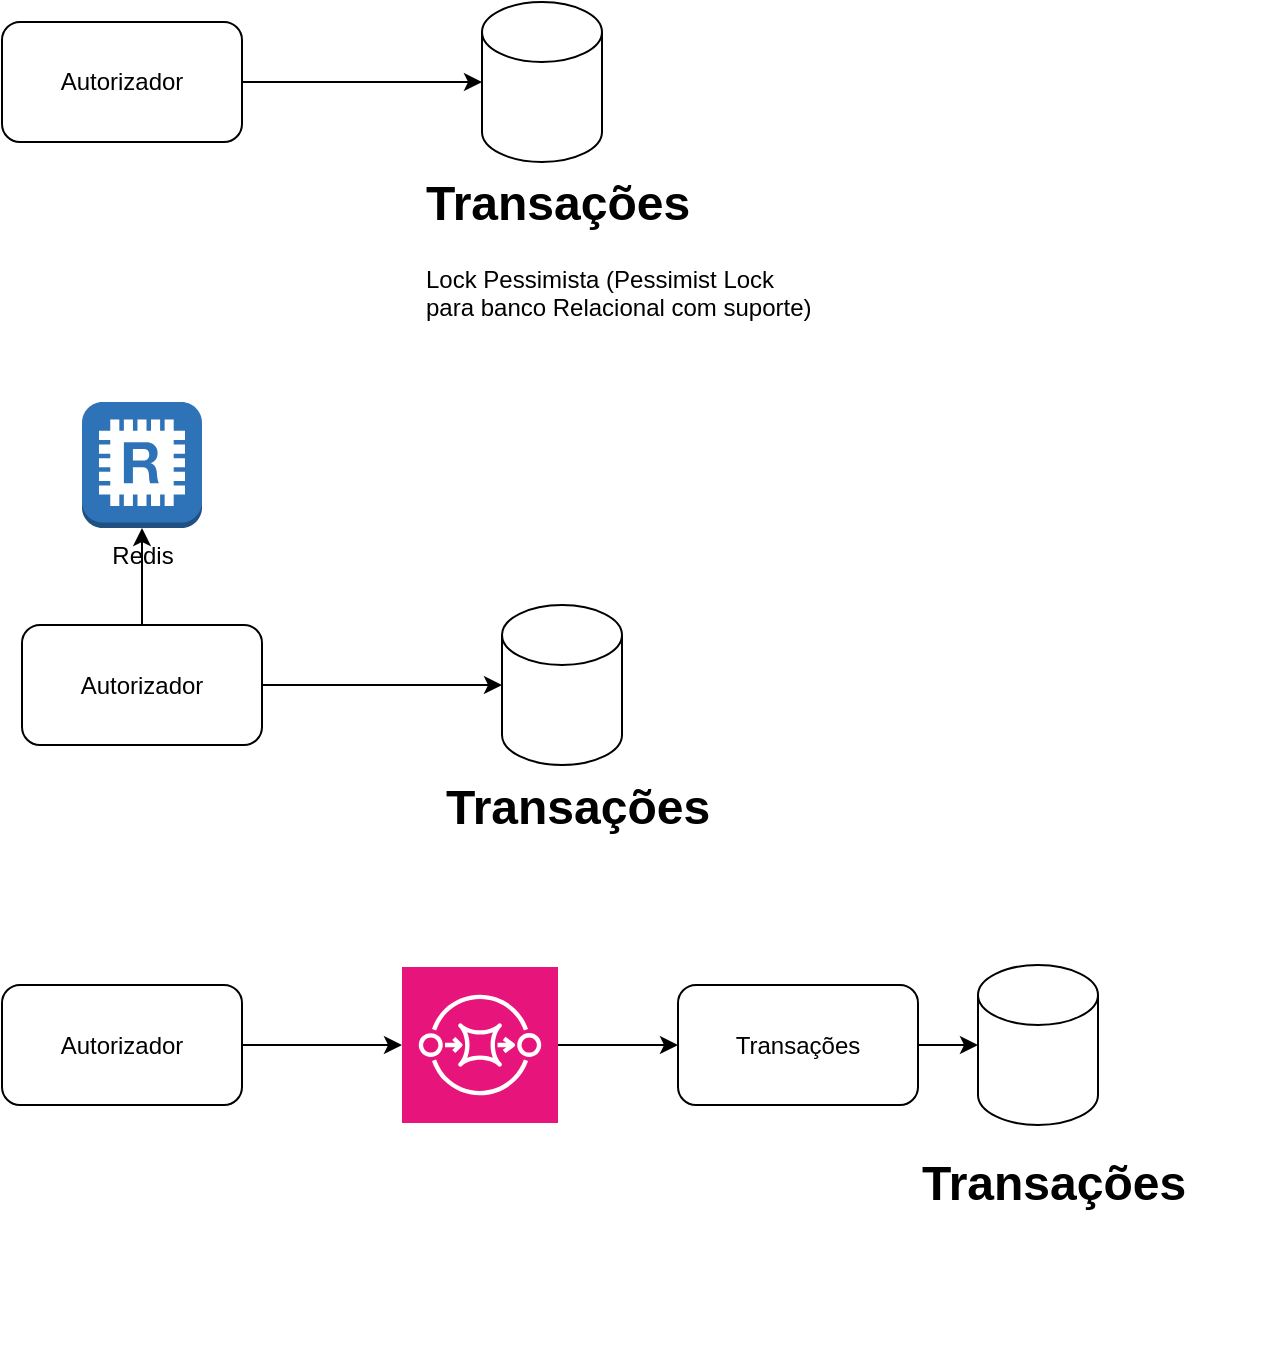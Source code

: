 <mxfile version="24.7.5">
  <diagram name="Page-1" id="oMJKX07nI15w1AO_GSw-">
    <mxGraphModel dx="1098" dy="868" grid="1" gridSize="10" guides="1" tooltips="1" connect="1" arrows="1" fold="1" page="1" pageScale="1" pageWidth="850" pageHeight="1100" math="0" shadow="0">
      <root>
        <mxCell id="0" />
        <mxCell id="1" parent="0" />
        <mxCell id="cdK_0l6hOHfmkz_TeMS9-8" value="" style="edgeStyle=orthogonalEdgeStyle;rounded=0;orthogonalLoop=1;jettySize=auto;html=1;" edge="1" parent="1" source="cdK_0l6hOHfmkz_TeMS9-12" target="cdK_0l6hOHfmkz_TeMS9-7">
          <mxGeometry relative="1" as="geometry" />
        </mxCell>
        <mxCell id="cdK_0l6hOHfmkz_TeMS9-5" value="&lt;font color=&quot;#ffffff&quot;&gt;SQS FIFO para evitar duplicação&lt;/font&gt;" style="sketch=0;points=[[0,0,0],[0.25,0,0],[0.5,0,0],[0.75,0,0],[1,0,0],[0,1,0],[0.25,1,0],[0.5,1,0],[0.75,1,0],[1,1,0],[0,0.25,0],[0,0.5,0],[0,0.75,0],[1,0.25,0],[1,0.5,0],[1,0.75,0]];outlineConnect=0;fontColor=#232F3E;fillColor=#E7157B;strokeColor=#ffffff;dashed=0;verticalLabelPosition=bottom;verticalAlign=top;align=center;html=1;fontSize=12;fontStyle=0;aspect=fixed;shape=mxgraph.aws4.resourceIcon;resIcon=mxgraph.aws4.sqs;" vertex="1" parent="1">
          <mxGeometry x="290" y="542.5" width="78" height="78" as="geometry" />
        </mxCell>
        <mxCell id="cdK_0l6hOHfmkz_TeMS9-9" value="" style="edgeStyle=orthogonalEdgeStyle;rounded=0;orthogonalLoop=1;jettySize=auto;html=1;" edge="1" parent="1" source="cdK_0l6hOHfmkz_TeMS9-2" target="cdK_0l6hOHfmkz_TeMS9-5">
          <mxGeometry relative="1" as="geometry" />
        </mxCell>
        <mxCell id="cdK_0l6hOHfmkz_TeMS9-2" value="Autorizador" style="rounded=1;whiteSpace=wrap;html=1;" vertex="1" parent="1">
          <mxGeometry x="90" y="551.5" width="120" height="60" as="geometry" />
        </mxCell>
        <mxCell id="cdK_0l6hOHfmkz_TeMS9-7" value="" style="shape=cylinder3;whiteSpace=wrap;html=1;boundedLbl=1;backgroundOutline=1;size=15;" vertex="1" parent="1">
          <mxGeometry x="578" y="541.5" width="60" height="80" as="geometry" />
        </mxCell>
        <mxCell id="cdK_0l6hOHfmkz_TeMS9-13" value="" style="edgeStyle=orthogonalEdgeStyle;rounded=0;orthogonalLoop=1;jettySize=auto;html=1;" edge="1" parent="1" source="cdK_0l6hOHfmkz_TeMS9-5" target="cdK_0l6hOHfmkz_TeMS9-12">
          <mxGeometry relative="1" as="geometry">
            <mxPoint x="368" y="581.5" as="sourcePoint" />
            <mxPoint x="578" y="581.5" as="targetPoint" />
          </mxGeometry>
        </mxCell>
        <mxCell id="cdK_0l6hOHfmkz_TeMS9-12" value="Transações" style="rounded=1;whiteSpace=wrap;html=1;" vertex="1" parent="1">
          <mxGeometry x="428" y="551.5" width="120" height="60" as="geometry" />
        </mxCell>
        <mxCell id="cdK_0l6hOHfmkz_TeMS9-14" value="&lt;h1 style=&quot;margin-top: 0px;&quot;&gt;&lt;span style=&quot;background-color: initial;&quot;&gt;Transações&lt;/span&gt;&lt;br&gt;&lt;/h1&gt;&lt;div&gt;&lt;span style=&quot;background-color: initial; font-size: 12px; font-weight: normal;&quot;&gt;&lt;br&gt;&lt;/span&gt;&lt;/div&gt;" style="text;html=1;whiteSpace=wrap;overflow=hidden;rounded=0;" vertex="1" parent="1">
          <mxGeometry x="548" y="630" width="180" height="100" as="geometry" />
        </mxCell>
        <mxCell id="cdK_0l6hOHfmkz_TeMS9-17" value="" style="edgeStyle=orthogonalEdgeStyle;rounded=0;orthogonalLoop=1;jettySize=auto;html=1;" edge="1" parent="1" source="cdK_0l6hOHfmkz_TeMS9-18" target="cdK_0l6hOHfmkz_TeMS9-23">
          <mxGeometry relative="1" as="geometry">
            <mxPoint x="290" y="361.5" as="targetPoint" />
          </mxGeometry>
        </mxCell>
        <mxCell id="cdK_0l6hOHfmkz_TeMS9-33" style="edgeStyle=orthogonalEdgeStyle;rounded=0;orthogonalLoop=1;jettySize=auto;html=1;" edge="1" parent="1" source="cdK_0l6hOHfmkz_TeMS9-18" target="cdK_0l6hOHfmkz_TeMS9-30">
          <mxGeometry relative="1" as="geometry" />
        </mxCell>
        <mxCell id="cdK_0l6hOHfmkz_TeMS9-18" value="Autorizador" style="rounded=1;whiteSpace=wrap;html=1;" vertex="1" parent="1">
          <mxGeometry x="100" y="371.5" width="120" height="60" as="geometry" />
        </mxCell>
        <mxCell id="cdK_0l6hOHfmkz_TeMS9-23" value="Redis" style="outlineConnect=0;dashed=0;verticalLabelPosition=bottom;verticalAlign=top;align=center;html=1;shape=mxgraph.aws3.redis;fillColor=#2E73B8;gradientColor=none;" vertex="1" parent="1">
          <mxGeometry x="130" y="260" width="60" height="63" as="geometry" />
        </mxCell>
        <mxCell id="cdK_0l6hOHfmkz_TeMS9-30" value="" style="shape=cylinder3;whiteSpace=wrap;html=1;boundedLbl=1;backgroundOutline=1;size=15;" vertex="1" parent="1">
          <mxGeometry x="340" y="361.5" width="60" height="80" as="geometry" />
        </mxCell>
        <mxCell id="cdK_0l6hOHfmkz_TeMS9-32" value="&lt;h1 style=&quot;margin-top: 0px;&quot;&gt;&lt;span style=&quot;background-color: initial;&quot;&gt;Transações&lt;/span&gt;&lt;br&gt;&lt;/h1&gt;&lt;div&gt;&lt;span style=&quot;background-color: initial; font-size: 12px; font-weight: normal;&quot;&gt;&lt;br&gt;&lt;/span&gt;&lt;/div&gt;" style="text;html=1;whiteSpace=wrap;overflow=hidden;rounded=0;" vertex="1" parent="1">
          <mxGeometry x="310" y="441.5" width="180" height="100" as="geometry" />
        </mxCell>
        <mxCell id="cdK_0l6hOHfmkz_TeMS9-43" style="edgeStyle=orthogonalEdgeStyle;rounded=0;orthogonalLoop=1;jettySize=auto;html=1;" edge="1" parent="1" source="cdK_0l6hOHfmkz_TeMS9-44" target="cdK_0l6hOHfmkz_TeMS9-46">
          <mxGeometry relative="1" as="geometry" />
        </mxCell>
        <mxCell id="cdK_0l6hOHfmkz_TeMS9-44" value="Autorizador" style="rounded=1;whiteSpace=wrap;html=1;" vertex="1" parent="1">
          <mxGeometry x="90" y="70" width="120" height="60" as="geometry" />
        </mxCell>
        <mxCell id="cdK_0l6hOHfmkz_TeMS9-46" value="" style="shape=cylinder3;whiteSpace=wrap;html=1;boundedLbl=1;backgroundOutline=1;size=15;" vertex="1" parent="1">
          <mxGeometry x="330" y="60" width="60" height="80" as="geometry" />
        </mxCell>
        <mxCell id="cdK_0l6hOHfmkz_TeMS9-47" value="&lt;h1 style=&quot;margin-top: 0px;&quot;&gt;&lt;span style=&quot;background-color: initial;&quot;&gt;Transações&lt;/span&gt;&lt;br&gt;&lt;/h1&gt;&lt;div&gt;&lt;span style=&quot;background-color: initial; font-size: 12px; font-weight: normal;&quot;&gt;Lock Pessimista (Pessimist Lock para banco Relacional com suporte)&amp;nbsp;&lt;/span&gt;&lt;/div&gt;" style="text;html=1;whiteSpace=wrap;overflow=hidden;rounded=0;" vertex="1" parent="1">
          <mxGeometry x="300" y="140" width="200" height="100" as="geometry" />
        </mxCell>
      </root>
    </mxGraphModel>
  </diagram>
</mxfile>

